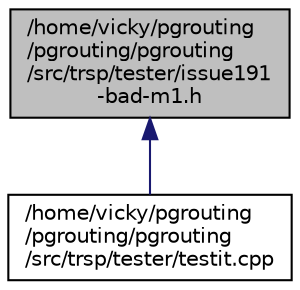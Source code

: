 digraph "/home/vicky/pgrouting/pgrouting/pgrouting/src/trsp/tester/issue191-bad-m1.h"
{
  edge [fontname="Helvetica",fontsize="10",labelfontname="Helvetica",labelfontsize="10"];
  node [fontname="Helvetica",fontsize="10",shape=record];
  Node1 [label="/home/vicky/pgrouting\l/pgrouting/pgrouting\l/src/trsp/tester/issue191\l-bad-m1.h",height=0.2,width=0.4,color="black", fillcolor="grey75", style="filled" fontcolor="black"];
  Node1 -> Node2 [dir="back",color="midnightblue",fontsize="10",style="solid",fontname="Helvetica"];
  Node2 [label="/home/vicky/pgrouting\l/pgrouting/pgrouting\l/src/trsp/tester/testit.cpp",height=0.2,width=0.4,color="black", fillcolor="white", style="filled",URL="$testit_8cpp.html"];
}
